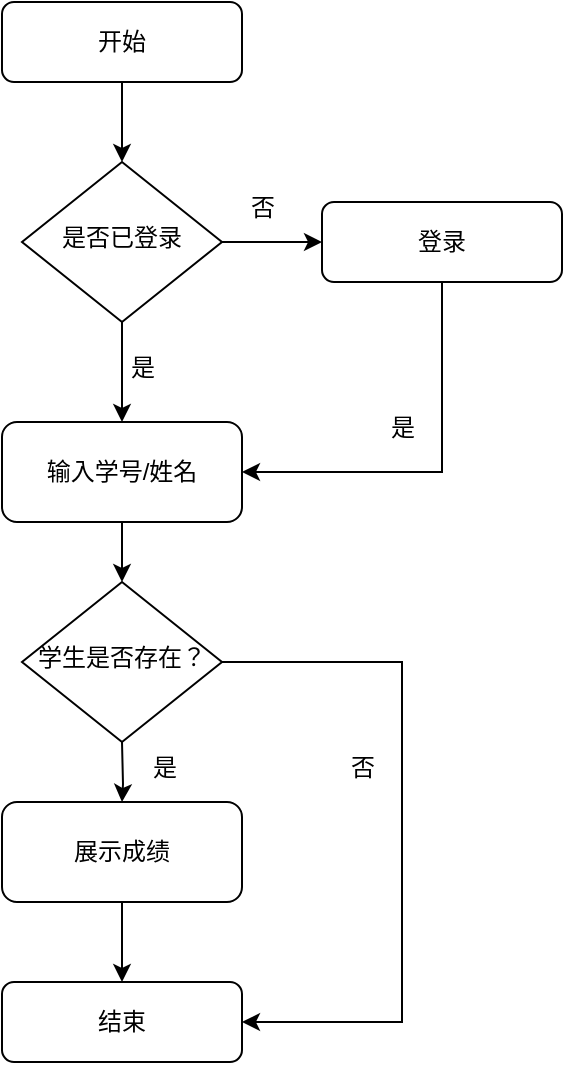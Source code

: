 <mxfile version="22.0.4" type="github">
  <diagram name="第 1 页" id="9mdBt2A5E5MHPoM7-pv9">
    <mxGraphModel dx="1434" dy="758" grid="1" gridSize="10" guides="1" tooltips="1" connect="1" arrows="1" fold="1" page="1" pageScale="1" pageWidth="827" pageHeight="1169" math="0" shadow="0">
      <root>
        <mxCell id="0" />
        <mxCell id="1" parent="0" />
        <mxCell id="OeqXJPOhHsxZF3j1uP_--1" value="" style="edgeStyle=orthogonalEdgeStyle;rounded=0;orthogonalLoop=1;jettySize=auto;html=1;" edge="1" parent="1" source="OeqXJPOhHsxZF3j1uP_--2" target="OeqXJPOhHsxZF3j1uP_--5">
          <mxGeometry relative="1" as="geometry" />
        </mxCell>
        <mxCell id="OeqXJPOhHsxZF3j1uP_--2" value="开始" style="rounded=1;whiteSpace=wrap;html=1;fontSize=12;glass=0;strokeWidth=1;shadow=0;" vertex="1" parent="1">
          <mxGeometry x="230" y="80" width="120" height="40" as="geometry" />
        </mxCell>
        <mxCell id="OeqXJPOhHsxZF3j1uP_--3" value="" style="edgeStyle=orthogonalEdgeStyle;rounded=0;orthogonalLoop=1;jettySize=auto;html=1;" edge="1" parent="1" source="OeqXJPOhHsxZF3j1uP_--5" target="OeqXJPOhHsxZF3j1uP_--11">
          <mxGeometry relative="1" as="geometry" />
        </mxCell>
        <mxCell id="OeqXJPOhHsxZF3j1uP_--4" value="" style="edgeStyle=orthogonalEdgeStyle;rounded=0;orthogonalLoop=1;jettySize=auto;html=1;" edge="1" parent="1" source="OeqXJPOhHsxZF3j1uP_--5" target="OeqXJPOhHsxZF3j1uP_--7">
          <mxGeometry relative="1" as="geometry" />
        </mxCell>
        <mxCell id="OeqXJPOhHsxZF3j1uP_--5" value="是否已登录" style="rhombus;whiteSpace=wrap;html=1;shadow=0;fontFamily=Helvetica;fontSize=12;align=center;strokeWidth=1;spacing=6;spacingTop=-4;" vertex="1" parent="1">
          <mxGeometry x="240" y="160" width="100" height="80" as="geometry" />
        </mxCell>
        <mxCell id="OeqXJPOhHsxZF3j1uP_--6" value="" style="edgeStyle=orthogonalEdgeStyle;rounded=0;orthogonalLoop=1;jettySize=auto;html=1;entryX=1;entryY=0.5;entryDx=0;entryDy=0;" edge="1" parent="1" source="OeqXJPOhHsxZF3j1uP_--7" target="OeqXJPOhHsxZF3j1uP_--11">
          <mxGeometry relative="1" as="geometry">
            <mxPoint x="450" y="300" as="targetPoint" />
            <Array as="points">
              <mxPoint x="450" y="315" />
            </Array>
          </mxGeometry>
        </mxCell>
        <mxCell id="OeqXJPOhHsxZF3j1uP_--7" value="登录" style="rounded=1;whiteSpace=wrap;html=1;fontSize=12;glass=0;strokeWidth=1;shadow=0;" vertex="1" parent="1">
          <mxGeometry x="390" y="180" width="120" height="40" as="geometry" />
        </mxCell>
        <mxCell id="OeqXJPOhHsxZF3j1uP_--8" value="结束" style="rounded=1;whiteSpace=wrap;html=1;fontSize=12;glass=0;strokeWidth=1;shadow=0;" vertex="1" parent="1">
          <mxGeometry x="230" y="570" width="120" height="40" as="geometry" />
        </mxCell>
        <mxCell id="OeqXJPOhHsxZF3j1uP_--9" value="" style="edgeStyle=orthogonalEdgeStyle;rounded=0;orthogonalLoop=1;jettySize=auto;html=1;" edge="1" parent="1" target="OeqXJPOhHsxZF3j1uP_--13">
          <mxGeometry relative="1" as="geometry">
            <mxPoint x="290" y="450" as="sourcePoint" />
          </mxGeometry>
        </mxCell>
        <mxCell id="OeqXJPOhHsxZF3j1uP_--10" value="" style="edgeStyle=orthogonalEdgeStyle;rounded=0;orthogonalLoop=1;jettySize=auto;html=1;" edge="1" parent="1" source="OeqXJPOhHsxZF3j1uP_--11">
          <mxGeometry relative="1" as="geometry">
            <mxPoint x="290" y="370" as="targetPoint" />
          </mxGeometry>
        </mxCell>
        <mxCell id="OeqXJPOhHsxZF3j1uP_--11" value="输入学号/姓名" style="rounded=1;whiteSpace=wrap;html=1;fontSize=12;glass=0;strokeWidth=1;shadow=0;" vertex="1" parent="1">
          <mxGeometry x="230" y="290" width="120" height="50" as="geometry" />
        </mxCell>
        <mxCell id="OeqXJPOhHsxZF3j1uP_--12" value="" style="edgeStyle=orthogonalEdgeStyle;rounded=0;orthogonalLoop=1;jettySize=auto;html=1;" edge="1" parent="1" source="OeqXJPOhHsxZF3j1uP_--13">
          <mxGeometry relative="1" as="geometry">
            <mxPoint x="290" y="570" as="targetPoint" />
          </mxGeometry>
        </mxCell>
        <mxCell id="OeqXJPOhHsxZF3j1uP_--13" value="展示成绩" style="rounded=1;whiteSpace=wrap;html=1;fontSize=12;glass=0;strokeWidth=1;shadow=0;" vertex="1" parent="1">
          <mxGeometry x="230" y="480" width="120" height="50" as="geometry" />
        </mxCell>
        <mxCell id="OeqXJPOhHsxZF3j1uP_--14" value="是" style="text;html=1;align=center;verticalAlign=middle;resizable=0;points=[];autosize=1;strokeColor=none;fillColor=none;" vertex="1" parent="1">
          <mxGeometry x="410" y="278" width="40" height="30" as="geometry" />
        </mxCell>
        <mxCell id="OeqXJPOhHsxZF3j1uP_--15" value="是" style="text;html=1;align=center;verticalAlign=middle;resizable=0;points=[];autosize=1;strokeColor=none;fillColor=none;" vertex="1" parent="1">
          <mxGeometry x="280" y="248" width="40" height="30" as="geometry" />
        </mxCell>
        <mxCell id="OeqXJPOhHsxZF3j1uP_--16" value="否" style="text;html=1;align=center;verticalAlign=middle;resizable=0;points=[];autosize=1;strokeColor=none;fillColor=none;" vertex="1" parent="1">
          <mxGeometry x="340" y="168" width="40" height="30" as="geometry" />
        </mxCell>
        <mxCell id="OeqXJPOhHsxZF3j1uP_--17" value="" style="edgeStyle=orthogonalEdgeStyle;rounded=0;orthogonalLoop=1;jettySize=auto;html=1;entryX=1;entryY=0.5;entryDx=0;entryDy=0;" edge="1" parent="1" source="OeqXJPOhHsxZF3j1uP_--18" target="OeqXJPOhHsxZF3j1uP_--8">
          <mxGeometry relative="1" as="geometry">
            <mxPoint x="410" y="410" as="targetPoint" />
            <Array as="points">
              <mxPoint x="430" y="410" />
              <mxPoint x="430" y="590" />
            </Array>
          </mxGeometry>
        </mxCell>
        <mxCell id="OeqXJPOhHsxZF3j1uP_--18" value="学生是否存在？" style="rhombus;whiteSpace=wrap;html=1;shadow=0;fontFamily=Helvetica;fontSize=12;align=center;strokeWidth=1;spacing=6;spacingTop=-4;" vertex="1" parent="1">
          <mxGeometry x="240" y="370" width="100" height="80" as="geometry" />
        </mxCell>
        <mxCell id="OeqXJPOhHsxZF3j1uP_--19" value="是" style="text;html=1;align=center;verticalAlign=middle;resizable=0;points=[];autosize=1;strokeColor=none;fillColor=none;" vertex="1" parent="1">
          <mxGeometry x="291" y="448" width="40" height="30" as="geometry" />
        </mxCell>
        <mxCell id="OeqXJPOhHsxZF3j1uP_--20" value="否" style="text;html=1;align=center;verticalAlign=middle;resizable=0;points=[];autosize=1;strokeColor=none;fillColor=none;" vertex="1" parent="1">
          <mxGeometry x="390" y="448" width="40" height="30" as="geometry" />
        </mxCell>
      </root>
    </mxGraphModel>
  </diagram>
</mxfile>

